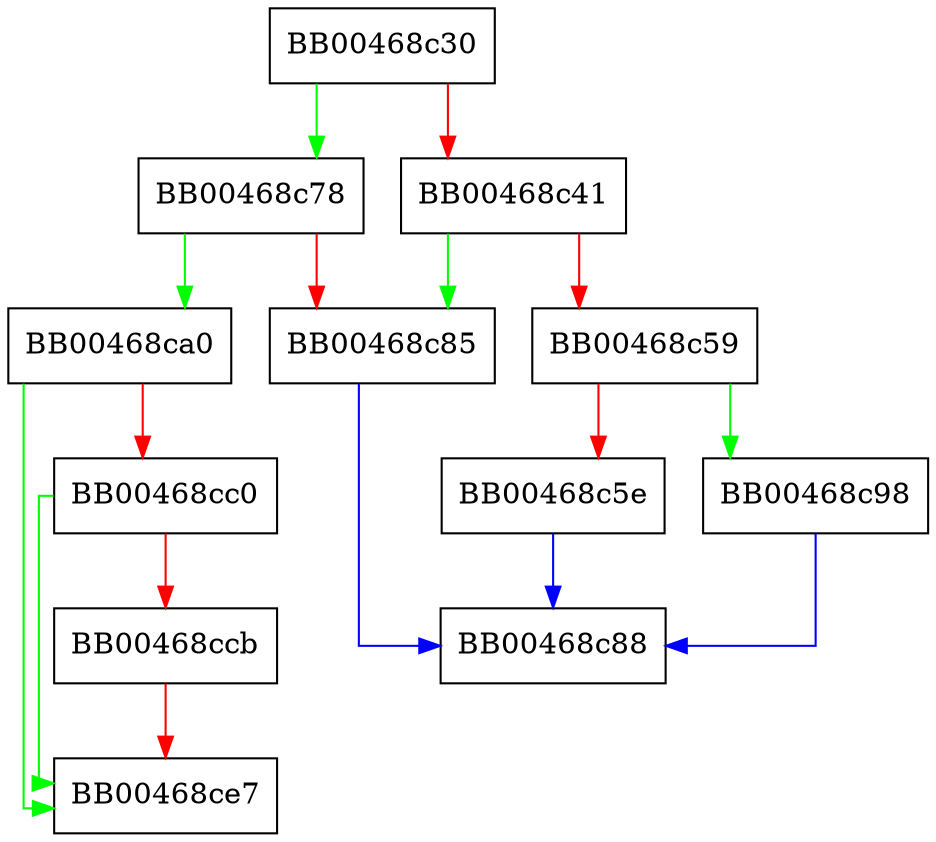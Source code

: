 digraph rand_serial {
  node [shape="box"];
  graph [splines=ortho];
  BB00468c30 -> BB00468c78 [color="green"];
  BB00468c30 -> BB00468c41 [color="red"];
  BB00468c41 -> BB00468c85 [color="green"];
  BB00468c41 -> BB00468c59 [color="red"];
  BB00468c59 -> BB00468c98 [color="green"];
  BB00468c59 -> BB00468c5e [color="red"];
  BB00468c5e -> BB00468c88 [color="blue"];
  BB00468c78 -> BB00468ca0 [color="green"];
  BB00468c78 -> BB00468c85 [color="red"];
  BB00468c85 -> BB00468c88 [color="blue"];
  BB00468c98 -> BB00468c88 [color="blue"];
  BB00468ca0 -> BB00468ce7 [color="green"];
  BB00468ca0 -> BB00468cc0 [color="red"];
  BB00468cc0 -> BB00468ce7 [color="green"];
  BB00468cc0 -> BB00468ccb [color="red"];
  BB00468ccb -> BB00468ce7 [color="red"];
}
